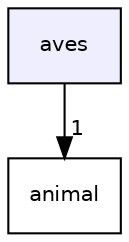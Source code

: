 digraph "aves" {
  compound=true
  node [ fontsize="10", fontname="Helvetica"];
  edge [ labelfontsize="10", labelfontname="Helvetica"];
  dir_f8960d0c328634cb81407409d616a6c5 [shape=box, label="aves", style="filled", fillcolor="#eeeeff", pencolor="black", URL="dir_f8960d0c328634cb81407409d616a6c5.html"];
  dir_2d1529303373b6479b40ba3f97bfa6d2 [shape=box label="animal" URL="dir_2d1529303373b6479b40ba3f97bfa6d2.html"];
  dir_f8960d0c328634cb81407409d616a6c5->dir_2d1529303373b6479b40ba3f97bfa6d2 [headlabel="1", labeldistance=1.5 headhref="dir_000003_000002.html"];
}
